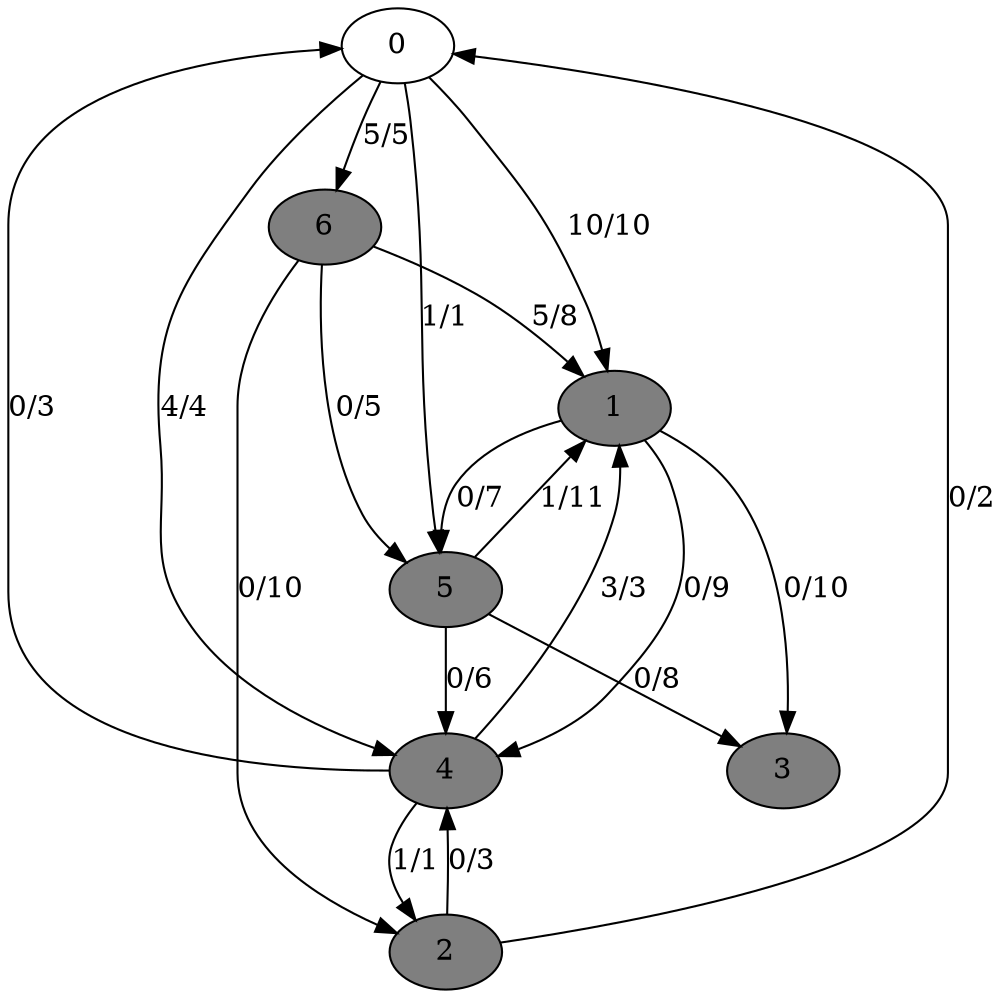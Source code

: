 digraph G {
	0[style=filled fillcolor=grey100];
	0->1[label ="10/10"] ;
	0->4[label ="4/4"] ;
	0->5[label ="1/1"] ;
	0->6[label ="5/5"] ;
	1[style=filled fillcolor=grey50];
	1->3[label ="0/10"] ;
	1->4[label ="0/9"] ;
	1->5[label ="0/7"] ;
	2[style=filled fillcolor=grey50];
	2->0[label ="0/2"] ;
	2->4[label ="0/3"] ;
	3[style=filled fillcolor=grey50];
	4[style=filled fillcolor=grey50];
	4->0[label ="0/3"] ;
	4->1[label ="3/3"] ;
	4->2[label ="1/1"] ;
	5[style=filled fillcolor=grey50];
	5->1[label ="1/11"] ;
	5->3[label ="0/8"] ;
	5->4[label ="0/6"] ;
	6[style=filled fillcolor=grey50];
	6->1[label ="5/8"] ;
	6->2[label ="0/10"] ;
	6->5[label ="0/5"] ;
}
